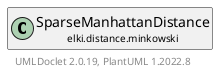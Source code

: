 @startuml
    remove .*\.(Instance|Par|Parameterizer|Factory)$
    set namespaceSeparator none
    hide empty fields
    hide empty methods

    class "<size:14>SparseManhattanDistance.Par\n<size:10>elki.distance.minkowski" as elki.distance.minkowski.SparseManhattanDistance.Par [[SparseManhattanDistance.Par.html]] {
        +make(): SparseManhattanDistance
    }

    interface "<size:14>Parameterizer\n<size:10>elki.utilities.optionhandling" as elki.utilities.optionhandling.Parameterizer [[../../utilities/optionhandling/Parameterizer.html]] {
        {abstract} +make(): Object
    }
    class "<size:14>SparseManhattanDistance\n<size:10>elki.distance.minkowski" as elki.distance.minkowski.SparseManhattanDistance [[SparseManhattanDistance.html]]

    elki.utilities.optionhandling.Parameterizer <|.. elki.distance.minkowski.SparseManhattanDistance.Par
    elki.distance.minkowski.SparseManhattanDistance +-- elki.distance.minkowski.SparseManhattanDistance.Par

    center footer UMLDoclet 2.0.19, PlantUML 1.2022.8
@enduml
